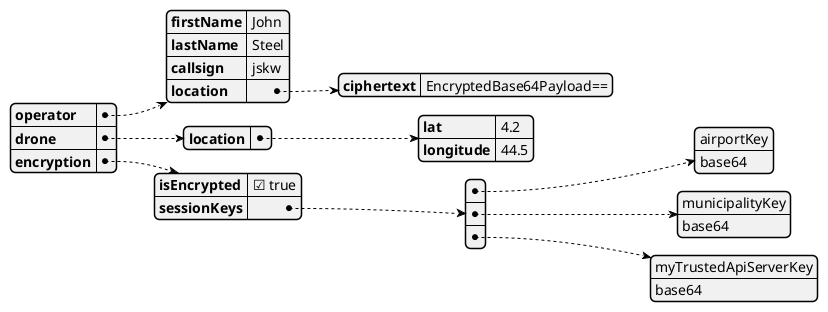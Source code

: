 @startjson droneEncrypted
{
  "operator": {
    "firstName": "John",  
    "lastName": "Steel",
    "callsign": "jskw",
    "location": {
      "ciphertext": "EncryptedBase64Payload=="
    }
  },
  "drone": {
    "location": {
      "lat": 4.2,
      "longitude": 44.5
    }
  },
  "encryption": {
    "isEncrypted": true,
    "sessionKeys": [["airportKey", "base64"], ["municipalityKey", "base64"], ["myTrustedApiServerKey", "base64"]]
  }
}
@endjson

@startjson dronePlaintext
{
  "operator": {
    "firstName": "John",  
    "lastName": "Steel",
    "callsign": "jskw",
    "location": {
      "lat": 4.4,
      "longitude": 44.7
    }
  },
  "drone": {
    "location": {
      "lat": 4.2,
      "longitude": 44.5
    }
  }
}
@endjson

@startuml droneEncryptedFlow
' Trusted API Server could be run by drone manufactorer or by a comunity.
' Will submit Audit Logs for trancpanency when authorities try to resolve drone pilot location
Drone -> Drone : sleep(1000)
Drone -\ App : broadcast(droneEncrypted)
Drone -> Drone : sleep(1000)
Drone -\ App : broadcast(droneEncrypted)
Drone -> Drone : sleep(1000)
Drone -\ App : broadcast(droneEncrypted)
App -> App ++ : UI Tap "LocateDrone"
App -> App: parse(droneEncrypted)
App -> Server ++ : Decrypt("EncryptedBase64Payload==")
Server -\ AuditLog : {"client": "joe@yyz-security.ca", "request": "base64-sha256-sum=="}
Server -> App -- : {"location": { "lat": 4.4, "longitude": 44.7 }
deactivate App
AuditLog -\ Server: {"saved": "base64-sha256-sum=="}
@enduml